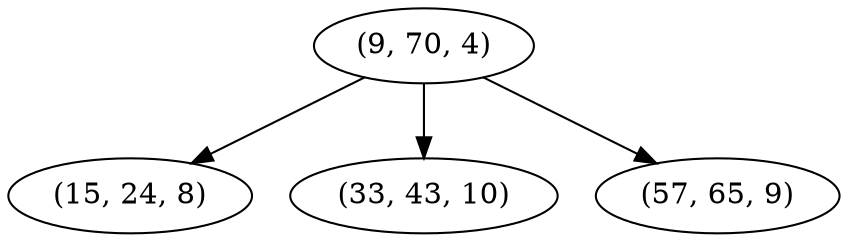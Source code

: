 digraph tree {
    "(9, 70, 4)";
    "(15, 24, 8)";
    "(33, 43, 10)";
    "(57, 65, 9)";
    "(9, 70, 4)" -> "(15, 24, 8)";
    "(9, 70, 4)" -> "(33, 43, 10)";
    "(9, 70, 4)" -> "(57, 65, 9)";
}
